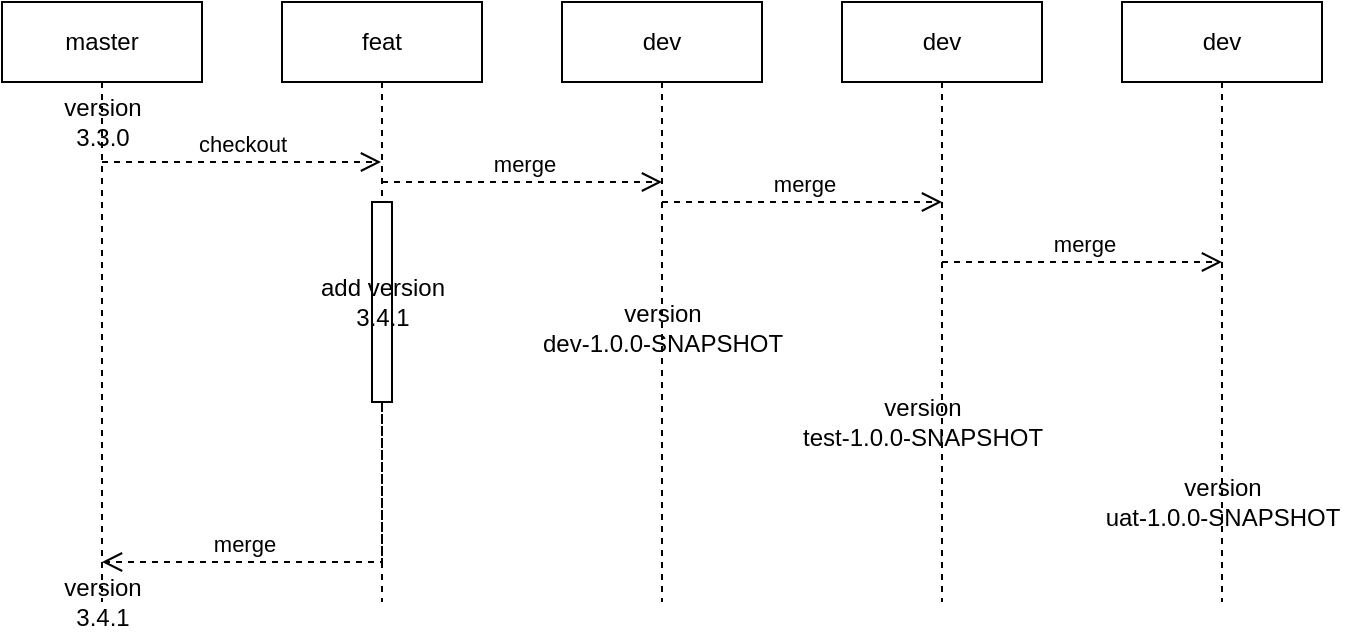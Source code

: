 <mxfile version="24.6.4" type="github">
  <diagram name="Page-1" id="2YBvvXClWsGukQMizWep">
    <mxGraphModel dx="1434" dy="721" grid="1" gridSize="10" guides="1" tooltips="1" connect="1" arrows="1" fold="1" page="1" pageScale="1" pageWidth="850" pageHeight="1100" math="0" shadow="0">
      <root>
        <mxCell id="0" />
        <mxCell id="1" parent="0" />
        <mxCell id="aM9ryv3xv72pqoxQDRHE-1" value="master" style="shape=umlLifeline;perimeter=lifelinePerimeter;whiteSpace=wrap;html=1;container=0;dropTarget=0;collapsible=0;recursiveResize=0;outlineConnect=0;portConstraint=eastwest;newEdgeStyle={&quot;edgeStyle&quot;:&quot;elbowEdgeStyle&quot;,&quot;elbow&quot;:&quot;vertical&quot;,&quot;curved&quot;:0,&quot;rounded&quot;:0};" parent="1" vertex="1">
          <mxGeometry x="60" y="130" width="100" height="300" as="geometry" />
        </mxCell>
        <mxCell id="aM9ryv3xv72pqoxQDRHE-5" value="dev" style="shape=umlLifeline;perimeter=lifelinePerimeter;whiteSpace=wrap;html=1;container=0;dropTarget=0;collapsible=0;recursiveResize=0;outlineConnect=0;portConstraint=eastwest;newEdgeStyle={&quot;edgeStyle&quot;:&quot;elbowEdgeStyle&quot;,&quot;elbow&quot;:&quot;vertical&quot;,&quot;curved&quot;:0,&quot;rounded&quot;:0};" parent="1" vertex="1">
          <mxGeometry x="340" y="130" width="100" height="300" as="geometry" />
        </mxCell>
        <mxCell id="aM9ryv3xv72pqoxQDRHE-10" value="checkout" style="html=1;verticalAlign=bottom;endArrow=open;dashed=1;endSize=8;edgeStyle=elbowEdgeStyle;elbow=vertical;curved=0;rounded=0;" parent="1" target="j_fhu8xR5j-zrRqnU5qI-10" edge="1">
          <mxGeometry x="0.004" relative="1" as="geometry">
            <mxPoint x="275" y="210" as="targetPoint" />
            <Array as="points">
              <mxPoint x="190" y="210" />
            </Array>
            <mxPoint x="110" y="210" as="sourcePoint" />
            <mxPoint as="offset" />
          </mxGeometry>
        </mxCell>
        <mxCell id="j_fhu8xR5j-zrRqnU5qI-4" value="dev" style="shape=umlLifeline;perimeter=lifelinePerimeter;whiteSpace=wrap;html=1;container=0;dropTarget=0;collapsible=0;recursiveResize=0;outlineConnect=0;portConstraint=eastwest;newEdgeStyle={&quot;edgeStyle&quot;:&quot;elbowEdgeStyle&quot;,&quot;elbow&quot;:&quot;vertical&quot;,&quot;curved&quot;:0,&quot;rounded&quot;:0};" vertex="1" parent="1">
          <mxGeometry x="480" y="130" width="100" height="300" as="geometry" />
        </mxCell>
        <mxCell id="j_fhu8xR5j-zrRqnU5qI-8" value="dev" style="shape=umlLifeline;perimeter=lifelinePerimeter;whiteSpace=wrap;html=1;container=0;dropTarget=0;collapsible=0;recursiveResize=0;outlineConnect=0;portConstraint=eastwest;newEdgeStyle={&quot;edgeStyle&quot;:&quot;elbowEdgeStyle&quot;,&quot;elbow&quot;:&quot;vertical&quot;,&quot;curved&quot;:0,&quot;rounded&quot;:0};" vertex="1" parent="1">
          <mxGeometry x="620" y="130" width="100" height="300" as="geometry" />
        </mxCell>
        <mxCell id="j_fhu8xR5j-zrRqnU5qI-10" value="feat" style="shape=umlLifeline;perimeter=lifelinePerimeter;whiteSpace=wrap;html=1;container=0;dropTarget=0;collapsible=0;recursiveResize=0;outlineConnect=0;portConstraint=eastwest;newEdgeStyle={&quot;edgeStyle&quot;:&quot;elbowEdgeStyle&quot;,&quot;elbow&quot;:&quot;vertical&quot;,&quot;curved&quot;:0,&quot;rounded&quot;:0};" vertex="1" parent="1">
          <mxGeometry x="200" y="130" width="100" height="300" as="geometry" />
        </mxCell>
        <mxCell id="j_fhu8xR5j-zrRqnU5qI-16" style="edgeStyle=elbowEdgeStyle;rounded=0;orthogonalLoop=1;jettySize=auto;html=1;elbow=vertical;curved=0;" edge="1" parent="j_fhu8xR5j-zrRqnU5qI-10" source="j_fhu8xR5j-zrRqnU5qI-11" target="j_fhu8xR5j-zrRqnU5qI-10">
          <mxGeometry relative="1" as="geometry" />
        </mxCell>
        <mxCell id="j_fhu8xR5j-zrRqnU5qI-11" value="add version&lt;div&gt;3.4.1&lt;/div&gt;" style="html=1;points=[];perimeter=orthogonalPerimeter;outlineConnect=0;targetShapes=umlLifeline;portConstraint=eastwest;newEdgeStyle={&quot;edgeStyle&quot;:&quot;elbowEdgeStyle&quot;,&quot;elbow&quot;:&quot;vertical&quot;,&quot;curved&quot;:0,&quot;rounded&quot;:0};" vertex="1" parent="j_fhu8xR5j-zrRqnU5qI-10">
          <mxGeometry x="45" y="100" width="10" height="100" as="geometry" />
        </mxCell>
        <mxCell id="j_fhu8xR5j-zrRqnU5qI-19" value="merge" style="html=1;verticalAlign=bottom;endArrow=open;dashed=1;endSize=8;edgeStyle=elbowEdgeStyle;elbow=vertical;curved=0;rounded=0;" edge="1" parent="1" source="j_fhu8xR5j-zrRqnU5qI-11" target="aM9ryv3xv72pqoxQDRHE-1">
          <mxGeometry x="0.36" relative="1" as="geometry">
            <mxPoint x="260" y="410" as="targetPoint" />
            <Array as="points">
              <mxPoint x="200" y="410" />
            </Array>
            <mxPoint x="120" y="410" as="sourcePoint" />
            <mxPoint as="offset" />
          </mxGeometry>
        </mxCell>
        <mxCell id="j_fhu8xR5j-zrRqnU5qI-20" value="merge" style="html=1;verticalAlign=bottom;endArrow=open;dashed=1;endSize=8;edgeStyle=elbowEdgeStyle;elbow=vertical;curved=0;rounded=0;" edge="1" parent="1">
          <mxGeometry x="0.004" relative="1" as="geometry">
            <mxPoint x="390" y="220" as="targetPoint" />
            <Array as="points">
              <mxPoint x="330" y="220" />
            </Array>
            <mxPoint x="250" y="220" as="sourcePoint" />
            <mxPoint as="offset" />
          </mxGeometry>
        </mxCell>
        <mxCell id="j_fhu8xR5j-zrRqnU5qI-21" value="merge" style="html=1;verticalAlign=bottom;endArrow=open;dashed=1;endSize=8;edgeStyle=elbowEdgeStyle;elbow=vertical;curved=0;rounded=0;" edge="1" parent="1">
          <mxGeometry x="0.004" relative="1" as="geometry">
            <mxPoint x="530" y="230" as="targetPoint" />
            <Array as="points">
              <mxPoint x="470" y="230" />
            </Array>
            <mxPoint x="390" y="230" as="sourcePoint" />
            <mxPoint as="offset" />
          </mxGeometry>
        </mxCell>
        <mxCell id="j_fhu8xR5j-zrRqnU5qI-22" value="merge" style="html=1;verticalAlign=bottom;endArrow=open;dashed=1;endSize=8;edgeStyle=elbowEdgeStyle;elbow=vertical;curved=0;rounded=0;" edge="1" parent="1">
          <mxGeometry x="0.004" relative="1" as="geometry">
            <mxPoint x="670" y="260" as="targetPoint" />
            <Array as="points">
              <mxPoint x="610" y="260" />
            </Array>
            <mxPoint x="530" y="260" as="sourcePoint" />
            <mxPoint as="offset" />
          </mxGeometry>
        </mxCell>
        <mxCell id="j_fhu8xR5j-zrRqnU5qI-23" value="version&lt;div&gt;dev-1.0.0-SNAPSHOT&lt;/div&gt;" style="text;html=1;align=center;verticalAlign=middle;resizable=0;points=[];autosize=1;strokeColor=none;fillColor=none;" vertex="1" parent="1">
          <mxGeometry x="320" y="273" width="140" height="40" as="geometry" />
        </mxCell>
        <mxCell id="j_fhu8xR5j-zrRqnU5qI-24" value="version&lt;div&gt;test-1.0.0-SNAPSHOT&lt;/div&gt;" style="text;html=1;align=center;verticalAlign=middle;resizable=0;points=[];autosize=1;strokeColor=none;fillColor=none;" vertex="1" parent="1">
          <mxGeometry x="450" y="320" width="140" height="40" as="geometry" />
        </mxCell>
        <mxCell id="j_fhu8xR5j-zrRqnU5qI-25" value="version&lt;div&gt;uat-1.0.0-SNAPSHOT&lt;/div&gt;" style="text;html=1;align=center;verticalAlign=middle;resizable=0;points=[];autosize=1;strokeColor=none;fillColor=none;" vertex="1" parent="1">
          <mxGeometry x="600" y="360" width="140" height="40" as="geometry" />
        </mxCell>
        <mxCell id="j_fhu8xR5j-zrRqnU5qI-26" value="version&lt;div&gt;3.3.0&lt;/div&gt;" style="text;html=1;align=center;verticalAlign=middle;resizable=0;points=[];autosize=1;strokeColor=none;fillColor=none;" vertex="1" parent="1">
          <mxGeometry x="80" y="170" width="60" height="40" as="geometry" />
        </mxCell>
        <mxCell id="j_fhu8xR5j-zrRqnU5qI-27" value="version&lt;div&gt;3.4.1&lt;/div&gt;" style="text;html=1;align=center;verticalAlign=middle;resizable=0;points=[];autosize=1;strokeColor=none;fillColor=none;" vertex="1" parent="1">
          <mxGeometry x="80" y="410" width="60" height="40" as="geometry" />
        </mxCell>
      </root>
    </mxGraphModel>
  </diagram>
</mxfile>
